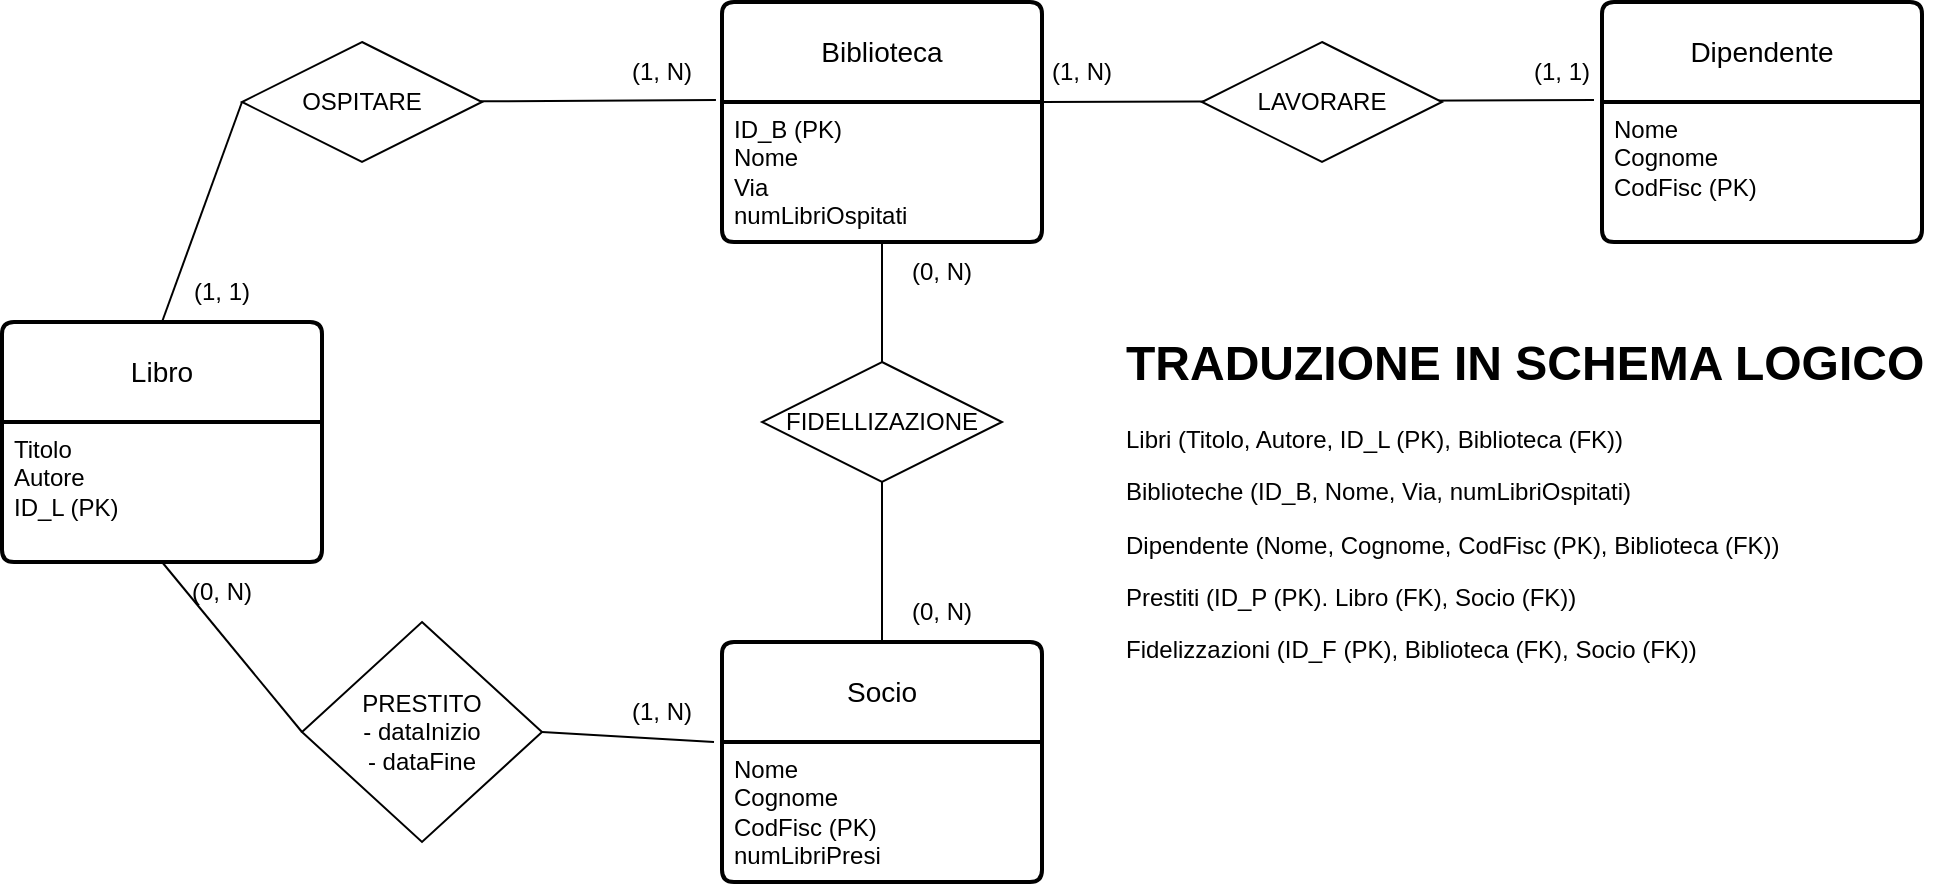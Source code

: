 <mxfile version="24.8.6">
  <diagram name="Pagina-1" id="jz7z72hFbpL-1HT1mjkf">
    <mxGraphModel dx="2222" dy="648" grid="1" gridSize="10" guides="1" tooltips="1" connect="1" arrows="1" fold="1" page="1" pageScale="1" pageWidth="827" pageHeight="1169" math="0" shadow="0">
      <root>
        <mxCell id="0" />
        <mxCell id="1" parent="0" />
        <mxCell id="Yy-rBd1tRsiZ83Zwv24G-1" value="Libro" style="swimlane;childLayout=stackLayout;horizontal=1;startSize=50;horizontalStack=0;rounded=1;fontSize=14;fontStyle=0;strokeWidth=2;resizeParent=0;resizeLast=1;shadow=0;dashed=0;align=center;arcSize=4;whiteSpace=wrap;html=1;" vertex="1" parent="1">
          <mxGeometry x="-240" y="200" width="160" height="120" as="geometry" />
        </mxCell>
        <mxCell id="Yy-rBd1tRsiZ83Zwv24G-2" value="Titolo&lt;div&gt;Autore&lt;/div&gt;&lt;div&gt;ID_L (PK)&lt;/div&gt;" style="align=left;strokeColor=none;fillColor=none;spacingLeft=4;fontSize=12;verticalAlign=top;resizable=0;rotatable=0;part=1;html=1;" vertex="1" parent="Yy-rBd1tRsiZ83Zwv24G-1">
          <mxGeometry y="50" width="160" height="70" as="geometry" />
        </mxCell>
        <mxCell id="Yy-rBd1tRsiZ83Zwv24G-3" value="Biblioteca" style="swimlane;childLayout=stackLayout;horizontal=1;startSize=50;horizontalStack=0;rounded=1;fontSize=14;fontStyle=0;strokeWidth=2;resizeParent=0;resizeLast=1;shadow=0;dashed=0;align=center;arcSize=4;whiteSpace=wrap;html=1;" vertex="1" parent="1">
          <mxGeometry x="120" y="40" width="160" height="120" as="geometry" />
        </mxCell>
        <mxCell id="Yy-rBd1tRsiZ83Zwv24G-4" value="ID_B (PK)&lt;div&gt;Nome&lt;/div&gt;&lt;div&gt;Via&lt;/div&gt;&lt;div&gt;numLibriOspitati&lt;/div&gt;" style="align=left;strokeColor=none;fillColor=none;spacingLeft=4;fontSize=12;verticalAlign=top;resizable=0;rotatable=0;part=1;html=1;" vertex="1" parent="Yy-rBd1tRsiZ83Zwv24G-3">
          <mxGeometry y="50" width="160" height="70" as="geometry" />
        </mxCell>
        <mxCell id="Yy-rBd1tRsiZ83Zwv24G-5" value="Dipendente" style="swimlane;childLayout=stackLayout;horizontal=1;startSize=50;horizontalStack=0;rounded=1;fontSize=14;fontStyle=0;strokeWidth=2;resizeParent=0;resizeLast=1;shadow=0;dashed=0;align=center;arcSize=4;whiteSpace=wrap;html=1;" vertex="1" parent="1">
          <mxGeometry x="560" y="40" width="160" height="120" as="geometry" />
        </mxCell>
        <mxCell id="Yy-rBd1tRsiZ83Zwv24G-6" value="Nome&lt;div&gt;Cognome&lt;/div&gt;&lt;div&gt;CodFisc (PK)&lt;/div&gt;" style="align=left;strokeColor=none;fillColor=none;spacingLeft=4;fontSize=12;verticalAlign=top;resizable=0;rotatable=0;part=1;html=1;" vertex="1" parent="Yy-rBd1tRsiZ83Zwv24G-5">
          <mxGeometry y="50" width="160" height="70" as="geometry" />
        </mxCell>
        <mxCell id="Yy-rBd1tRsiZ83Zwv24G-7" value="Socio" style="swimlane;childLayout=stackLayout;horizontal=1;startSize=50;horizontalStack=0;rounded=1;fontSize=14;fontStyle=0;strokeWidth=2;resizeParent=0;resizeLast=1;shadow=0;dashed=0;align=center;arcSize=4;whiteSpace=wrap;html=1;" vertex="1" parent="1">
          <mxGeometry x="120" y="360" width="160" height="120" as="geometry" />
        </mxCell>
        <mxCell id="Yy-rBd1tRsiZ83Zwv24G-8" value="Nome&lt;div&gt;Cognome&lt;/div&gt;&lt;div&gt;CodFisc (PK)&lt;/div&gt;&lt;div&gt;numLibriPresi&lt;/div&gt;" style="align=left;strokeColor=none;fillColor=none;spacingLeft=4;fontSize=12;verticalAlign=top;resizable=0;rotatable=0;part=1;html=1;" vertex="1" parent="Yy-rBd1tRsiZ83Zwv24G-7">
          <mxGeometry y="50" width="160" height="70" as="geometry" />
        </mxCell>
        <mxCell id="Yy-rBd1tRsiZ83Zwv24G-9" value="" style="endArrow=none;html=1;rounded=0;exitX=1;exitY=0;exitDx=0;exitDy=0;entryX=-0.025;entryY=0.408;entryDx=0;entryDy=0;entryPerimeter=0;" edge="1" parent="1" source="Yy-rBd1tRsiZ83Zwv24G-4" target="Yy-rBd1tRsiZ83Zwv24G-5">
          <mxGeometry relative="1" as="geometry">
            <mxPoint x="320" y="90" as="sourcePoint" />
            <mxPoint x="480" y="90" as="targetPoint" />
          </mxGeometry>
        </mxCell>
        <mxCell id="Yy-rBd1tRsiZ83Zwv24G-10" value="LAVORARE" style="shape=rhombus;perimeter=rhombusPerimeter;whiteSpace=wrap;html=1;align=center;" vertex="1" parent="1">
          <mxGeometry x="360" y="60" width="120" height="60" as="geometry" />
        </mxCell>
        <mxCell id="Yy-rBd1tRsiZ83Zwv24G-11" value="(1, N)" style="text;html=1;align=center;verticalAlign=middle;whiteSpace=wrap;rounded=0;" vertex="1" parent="1">
          <mxGeometry x="270" y="60" width="60" height="30" as="geometry" />
        </mxCell>
        <mxCell id="Yy-rBd1tRsiZ83Zwv24G-12" value="(1, 1)" style="text;html=1;align=center;verticalAlign=middle;whiteSpace=wrap;rounded=0;" vertex="1" parent="1">
          <mxGeometry x="510" y="60" width="60" height="30" as="geometry" />
        </mxCell>
        <mxCell id="Yy-rBd1tRsiZ83Zwv24G-13" value="" style="endArrow=none;html=1;rounded=0;exitX=0.5;exitY=1;exitDx=0;exitDy=0;entryX=0.5;entryY=0;entryDx=0;entryDy=0;" edge="1" parent="1" source="Yy-rBd1tRsiZ83Zwv24G-4" target="Yy-rBd1tRsiZ83Zwv24G-7">
          <mxGeometry relative="1" as="geometry">
            <mxPoint x="160" y="250" as="sourcePoint" />
            <mxPoint x="320" y="250" as="targetPoint" />
          </mxGeometry>
        </mxCell>
        <mxCell id="Yy-rBd1tRsiZ83Zwv24G-14" value="FIDELLIZAZIONE" style="shape=rhombus;perimeter=rhombusPerimeter;whiteSpace=wrap;html=1;align=center;" vertex="1" parent="1">
          <mxGeometry x="140" y="220" width="120" height="60" as="geometry" />
        </mxCell>
        <mxCell id="Yy-rBd1tRsiZ83Zwv24G-15" value="(0, N)" style="text;html=1;align=center;verticalAlign=middle;whiteSpace=wrap;rounded=0;" vertex="1" parent="1">
          <mxGeometry x="200" y="160" width="60" height="30" as="geometry" />
        </mxCell>
        <mxCell id="Yy-rBd1tRsiZ83Zwv24G-16" value="(0, N)" style="text;html=1;align=center;verticalAlign=middle;whiteSpace=wrap;rounded=0;" vertex="1" parent="1">
          <mxGeometry x="200" y="330" width="60" height="30" as="geometry" />
        </mxCell>
        <mxCell id="Yy-rBd1tRsiZ83Zwv24G-18" value="OSPITARE" style="shape=rhombus;perimeter=rhombusPerimeter;whiteSpace=wrap;html=1;align=center;" vertex="1" parent="1">
          <mxGeometry x="-120" y="60" width="120" height="60" as="geometry" />
        </mxCell>
        <mxCell id="Yy-rBd1tRsiZ83Zwv24G-19" value="PRESTITO&lt;div&gt;- dataInizio&lt;/div&gt;&lt;div&gt;- dataFine&lt;/div&gt;" style="shape=rhombus;perimeter=rhombusPerimeter;whiteSpace=wrap;html=1;align=center;" vertex="1" parent="1">
          <mxGeometry x="-90" y="350" width="120" height="110" as="geometry" />
        </mxCell>
        <mxCell id="Yy-rBd1tRsiZ83Zwv24G-20" value="" style="endArrow=none;html=1;rounded=0;entryX=-0.019;entryY=0.408;entryDx=0;entryDy=0;entryPerimeter=0;" edge="1" parent="1" source="Yy-rBd1tRsiZ83Zwv24G-18" target="Yy-rBd1tRsiZ83Zwv24G-3">
          <mxGeometry relative="1" as="geometry">
            <mxPoint x="-60" y="89" as="sourcePoint" />
            <mxPoint x="100" y="89" as="targetPoint" />
          </mxGeometry>
        </mxCell>
        <mxCell id="Yy-rBd1tRsiZ83Zwv24G-21" value="" style="endArrow=none;html=1;rounded=0;exitX=0;exitY=0.5;exitDx=0;exitDy=0;entryX=0.5;entryY=0;entryDx=0;entryDy=0;" edge="1" parent="1" source="Yy-rBd1tRsiZ83Zwv24G-18" target="Yy-rBd1tRsiZ83Zwv24G-1">
          <mxGeometry relative="1" as="geometry">
            <mxPoint x="-270" y="300" as="sourcePoint" />
            <mxPoint x="-110" y="300" as="targetPoint" />
          </mxGeometry>
        </mxCell>
        <mxCell id="Yy-rBd1tRsiZ83Zwv24G-22" value="" style="endArrow=none;html=1;rounded=0;exitX=0.5;exitY=1;exitDx=0;exitDy=0;entryX=0;entryY=0.5;entryDx=0;entryDy=0;" edge="1" parent="1" source="Yy-rBd1tRsiZ83Zwv24G-2" target="Yy-rBd1tRsiZ83Zwv24G-19">
          <mxGeometry relative="1" as="geometry">
            <mxPoint x="-270" y="300" as="sourcePoint" />
            <mxPoint x="-110" y="300" as="targetPoint" />
          </mxGeometry>
        </mxCell>
        <mxCell id="Yy-rBd1tRsiZ83Zwv24G-23" value="" style="endArrow=none;html=1;rounded=0;exitX=1;exitY=0.5;exitDx=0;exitDy=0;entryX=-0.025;entryY=0.417;entryDx=0;entryDy=0;entryPerimeter=0;" edge="1" parent="1" source="Yy-rBd1tRsiZ83Zwv24G-19" target="Yy-rBd1tRsiZ83Zwv24G-7">
          <mxGeometry relative="1" as="geometry">
            <mxPoint x="-30" y="510" as="sourcePoint" />
            <mxPoint x="130" y="510" as="targetPoint" />
          </mxGeometry>
        </mxCell>
        <mxCell id="Yy-rBd1tRsiZ83Zwv24G-24" value="(1, N)" style="text;html=1;align=center;verticalAlign=middle;whiteSpace=wrap;rounded=0;" vertex="1" parent="1">
          <mxGeometry x="60" y="60" width="60" height="30" as="geometry" />
        </mxCell>
        <mxCell id="Yy-rBd1tRsiZ83Zwv24G-25" value="(1, 1)" style="text;html=1;align=center;verticalAlign=middle;whiteSpace=wrap;rounded=0;" vertex="1" parent="1">
          <mxGeometry x="-160" y="170" width="60" height="30" as="geometry" />
        </mxCell>
        <mxCell id="Yy-rBd1tRsiZ83Zwv24G-26" value="(1, N)" style="text;html=1;align=center;verticalAlign=middle;whiteSpace=wrap;rounded=0;" vertex="1" parent="1">
          <mxGeometry x="60" y="380" width="60" height="30" as="geometry" />
        </mxCell>
        <mxCell id="Yy-rBd1tRsiZ83Zwv24G-27" value="(0, N)" style="text;html=1;align=center;verticalAlign=middle;whiteSpace=wrap;rounded=0;" vertex="1" parent="1">
          <mxGeometry x="-160" y="320" width="60" height="30" as="geometry" />
        </mxCell>
        <mxCell id="Yy-rBd1tRsiZ83Zwv24G-28" value="&lt;h1 style=&quot;margin-top: 0px;&quot;&gt;TRADUZIONE IN SCHEMA LOGICO&lt;/h1&gt;&lt;p&gt;Libri (Titolo, Autore, ID_L (PK), Biblioteca (FK))&lt;/p&gt;&lt;p&gt;Biblioteche (ID_B, Nome, Via, numLibriOspitati)&lt;/p&gt;&lt;p&gt;Dipendente (Nome, Cognome, CodFisc (PK), Biblioteca (FK))&lt;/p&gt;&lt;p&gt;Prestiti (ID_P (PK). Libro (FK), Socio (FK))&lt;/p&gt;&lt;p&gt;Fidelizzazioni (ID_F (PK), Biblioteca (FK), Socio (FK))&lt;/p&gt;&lt;p&gt;&lt;br&gt;&lt;/p&gt;&lt;p&gt;&lt;br&gt;&lt;/p&gt;&lt;p&gt;&lt;br&gt;&lt;/p&gt;" style="text;html=1;whiteSpace=wrap;overflow=hidden;rounded=0;" vertex="1" parent="1">
          <mxGeometry x="320" y="200" width="410" height="280" as="geometry" />
        </mxCell>
      </root>
    </mxGraphModel>
  </diagram>
</mxfile>
